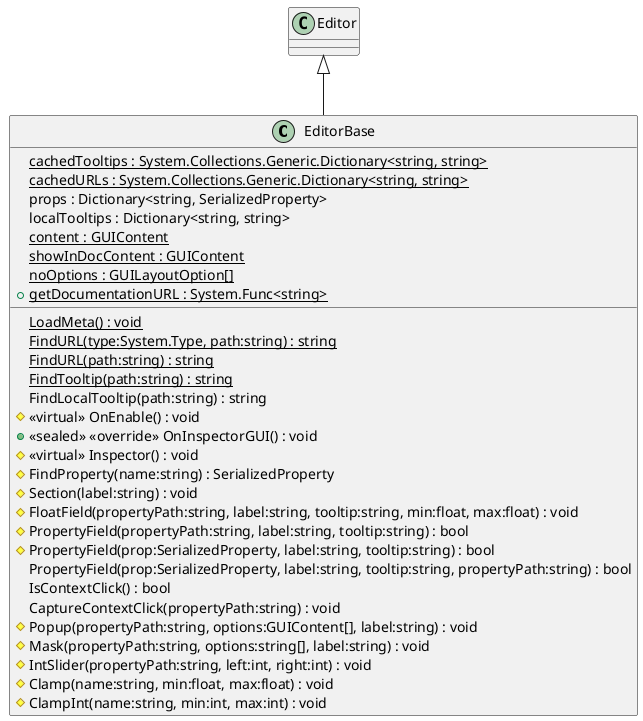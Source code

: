 @startuml
class EditorBase {
    {static} cachedTooltips : System.Collections.Generic.Dictionary<string, string>
    {static} cachedURLs : System.Collections.Generic.Dictionary<string, string>
    props : Dictionary<string, SerializedProperty>
    localTooltips : Dictionary<string, string>
    {static} content : GUIContent
    {static} showInDocContent : GUIContent
    {static} noOptions : GUILayoutOption[]
    + {static} getDocumentationURL : System.Func<string>
    {static} LoadMeta() : void
    {static} FindURL(type:System.Type, path:string) : string
    {static} FindURL(path:string) : string
    {static} FindTooltip(path:string) : string
    FindLocalTooltip(path:string) : string
    # <<virtual>> OnEnable() : void
    + <<sealed>> <<override>> OnInspectorGUI() : void
    # <<virtual>> Inspector() : void
    # FindProperty(name:string) : SerializedProperty
    # Section(label:string) : void
    # FloatField(propertyPath:string, label:string, tooltip:string, min:float, max:float) : void
    # PropertyField(propertyPath:string, label:string, tooltip:string) : bool
    # PropertyField(prop:SerializedProperty, label:string, tooltip:string) : bool
    PropertyField(prop:SerializedProperty, label:string, tooltip:string, propertyPath:string) : bool
    IsContextClick() : bool
    CaptureContextClick(propertyPath:string) : void
    # Popup(propertyPath:string, options:GUIContent[], label:string) : void
    # Mask(propertyPath:string, options:string[], label:string) : void
    # IntSlider(propertyPath:string, left:int, right:int) : void
    # Clamp(name:string, min:float, max:float) : void
    # ClampInt(name:string, min:int, max:int) : void
}
Editor <|-- EditorBase
@enduml
